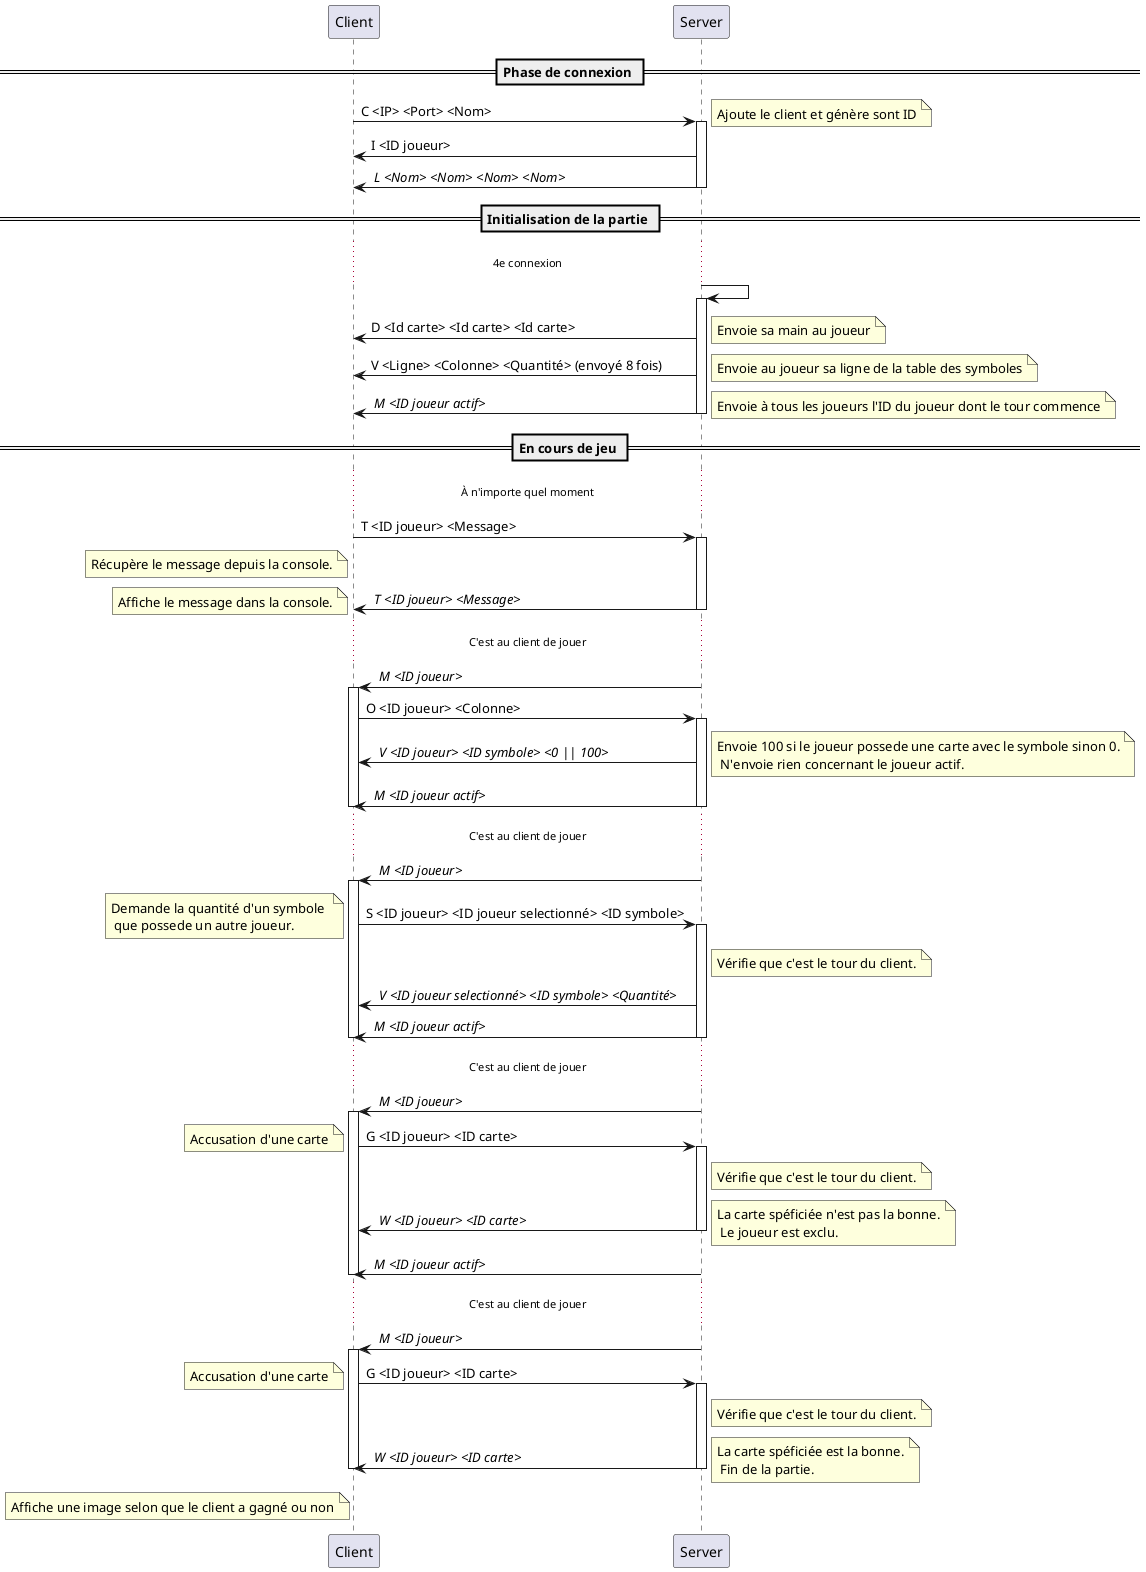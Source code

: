 @startuml sequence

== Phase de connexion ==

Client -> Server ++: C <IP> <Port> <Nom>
note right: Ajoute le client et génère sont ID
Server -> Client : I <ID joueur>
Server -> Client -- : // L <Nom> <Nom> <Nom> <Nom> //

== Initialisation de la partie ==

... 4e connexion ...
Server -> Server++

Server -> Client : D <Id carte> <Id carte> <Id carte>
note right : Envoie sa main au joueur

Server -> Client : V <Ligne> <Colonne> <Quantité> (envoyé 8 fois)
note right : Envoie au joueur sa ligne de la table des symboles

Server -> Client --: // M <ID joueur actif> //
note right : Envoie à tous les joueurs l'ID du joueur dont le tour commence

== En cours de jeu ==

... À n'importe quel moment ...
Client -> Server ++ : T <ID joueur> <Message>
note left Client : Récupère le message depuis la console.
Server -> Client -- : // T <ID joueur> <Message> //
note left : Affiche le message dans la console.

... C'est au client de jouer ...
Server -> Client ++ : // M <ID joueur> //
Client -> Server ++ : O <ID joueur> <Colonne>
Server -> Client : // V <ID joueur> <ID symbole> <0 || 100> //
note right : Envoie 100 si le joueur possede une carte avec le symbole sinon 0.\n N'envoie rien concernant le joueur actif.
Server -> Client -- : // M <ID joueur actif> //
deactivate Client

... C'est au client de jouer ...
Server -> Client ++ : // M <ID joueur> //
Client -> Server ++ : S <ID joueur> <ID joueur selectionné> <ID symbole>
note left : Demande la quantité d'un symbole \n que possede un autre joueur.
note right Server : Vérifie que c'est le tour du client.
Server -> Client : // V <ID joueur selectionné> <ID symbole> <Quantité> //
Server -> Client -- : // M <ID joueur actif> //
deactivate Client

... C'est au client de jouer ...
Server -> Client ++ : // M <ID joueur> //
Client -> Server ++ : G <ID joueur> <ID carte>
note left : Accusation d'une carte
note right Server : Vérifie que c'est le tour du client.
Server -> Client -- : // W <ID joueur> <ID carte> //
note right : La carte spéficiée n'est pas la bonne.\n Le joueur est exclu.
Server -> Client : // M <ID joueur actif> //
deactivate Client

... C'est au client de jouer ...
Server -> Client ++ : // M <ID joueur> //
Client -> Server ++ : G <ID joueur> <ID carte>
note left : Accusation d'une carte
note right Server : Vérifie que c'est le tour du client.
Server -> Client -- : // W <ID joueur> <ID carte> //
note right : La carte spéficiée est la bonne.\n Fin de la partie.
note left Client : Affiche une image selon que le client a gagné ou non
deactivate Client
@enduml
